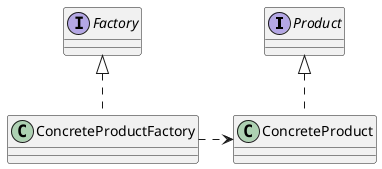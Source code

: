 @startuml

interface Product
interface Factory

class ConcreteProduct
class ConcreteProductFactory

'-------------------
Product <|.. ConcreteProduct
Factory <|.. ConcreteProductFactory
ConcreteProductFactory .> ConcreteProduct

@enduml